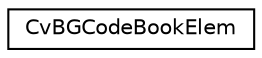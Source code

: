 digraph "Graphical Class Hierarchy"
{
 // LATEX_PDF_SIZE
  edge [fontname="Helvetica",fontsize="10",labelfontname="Helvetica",labelfontsize="10"];
  node [fontname="Helvetica",fontsize="10",shape=record];
  rankdir="LR";
  Node0 [label="CvBGCodeBookElem",height=0.2,width=0.4,color="black", fillcolor="white", style="filled",URL="$struct_cv_b_g_code_book_elem.html",tooltip=" "];
}
